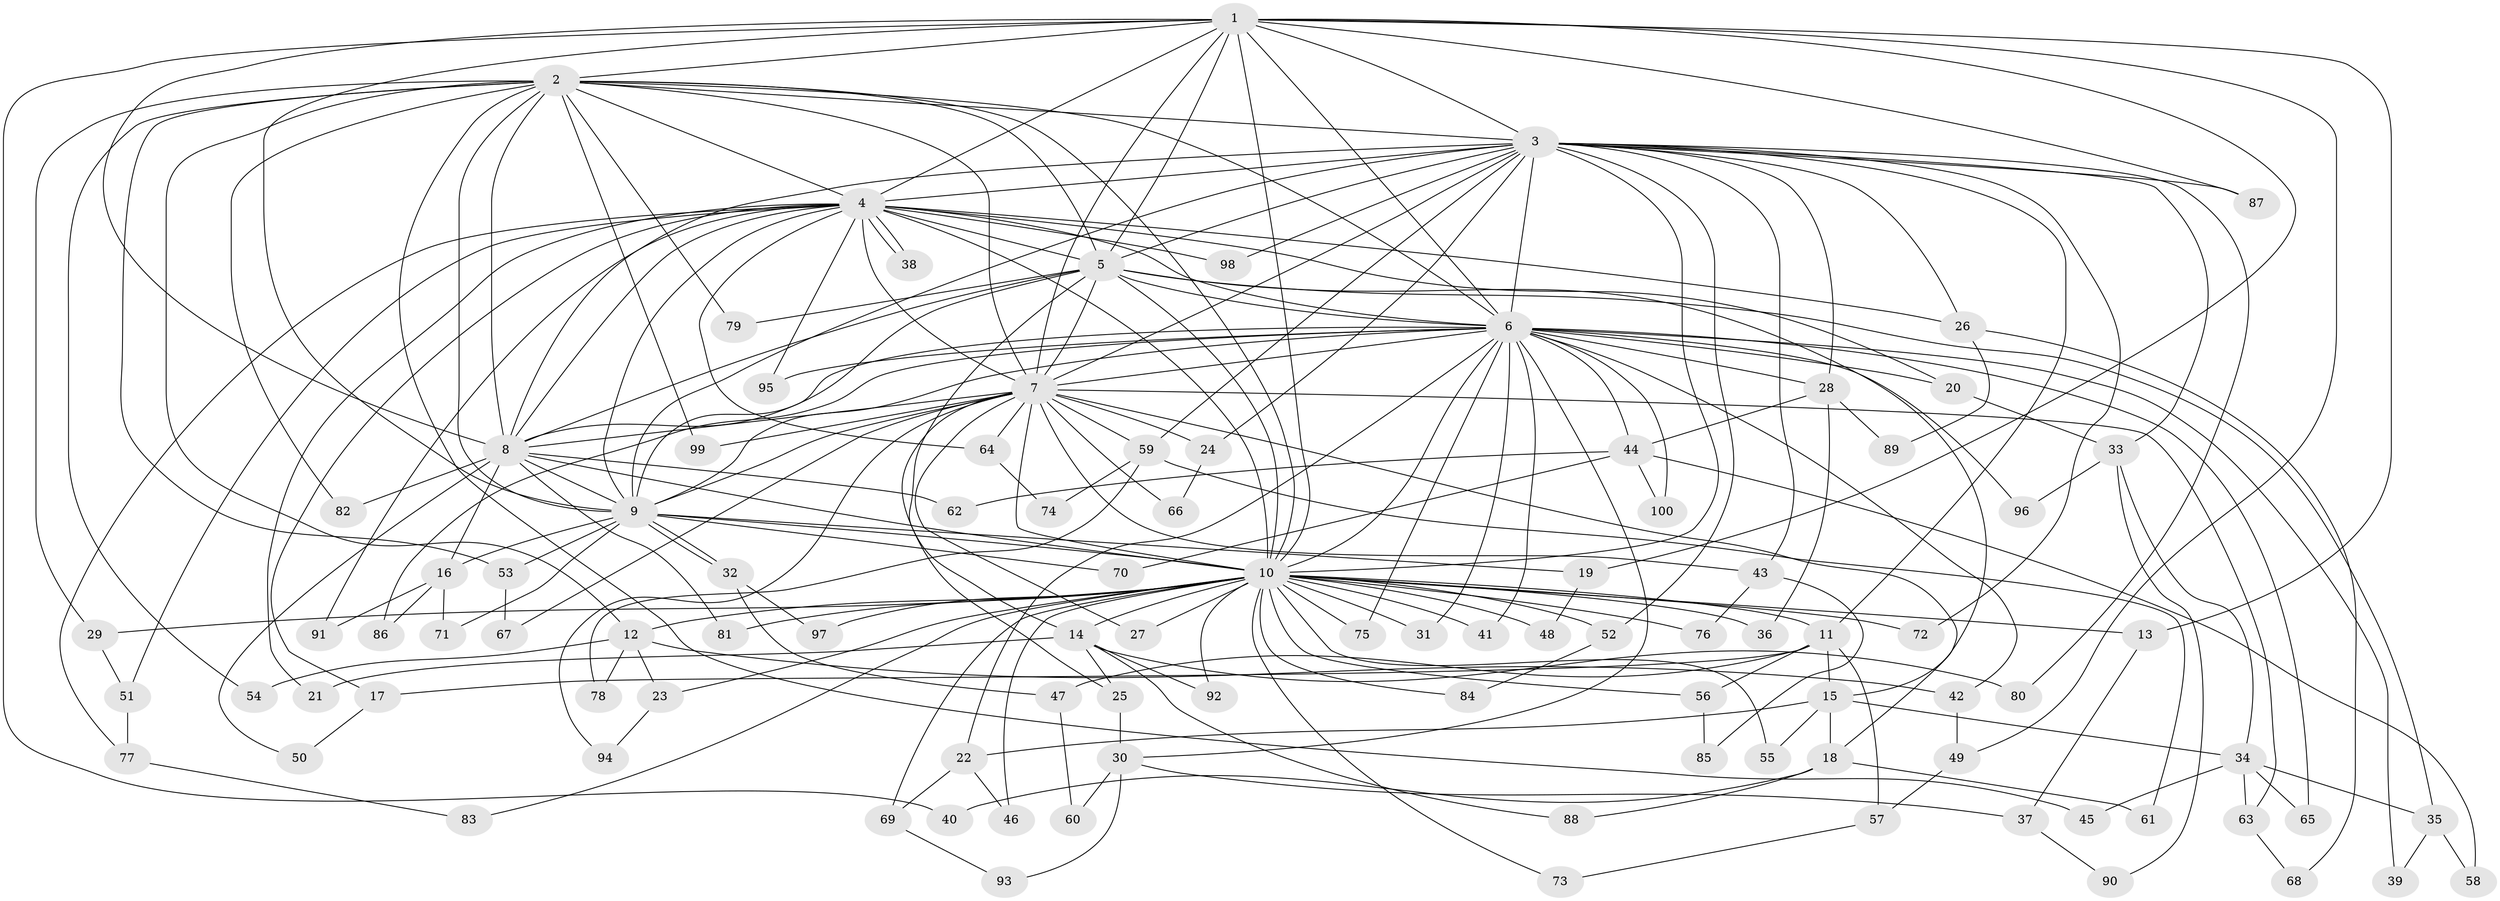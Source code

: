 // coarse degree distribution, {19: 0.014285714285714285, 15: 0.014285714285714285, 17: 0.014285714285714285, 10: 0.02857142857142857, 21: 0.014285714285714285, 16: 0.014285714285714285, 12: 0.014285714285714285, 28: 0.014285714285714285, 7: 0.014285714285714285, 5: 0.1, 3: 0.22857142857142856, 13: 0.014285714285714285, 2: 0.4714285714285714, 4: 0.014285714285714285, 8: 0.014285714285714285, 1: 0.014285714285714285}
// Generated by graph-tools (version 1.1) at 2025/49/03/04/25 22:49:40]
// undirected, 100 vertices, 225 edges
graph export_dot {
  node [color=gray90,style=filled];
  1;
  2;
  3;
  4;
  5;
  6;
  7;
  8;
  9;
  10;
  11;
  12;
  13;
  14;
  15;
  16;
  17;
  18;
  19;
  20;
  21;
  22;
  23;
  24;
  25;
  26;
  27;
  28;
  29;
  30;
  31;
  32;
  33;
  34;
  35;
  36;
  37;
  38;
  39;
  40;
  41;
  42;
  43;
  44;
  45;
  46;
  47;
  48;
  49;
  50;
  51;
  52;
  53;
  54;
  55;
  56;
  57;
  58;
  59;
  60;
  61;
  62;
  63;
  64;
  65;
  66;
  67;
  68;
  69;
  70;
  71;
  72;
  73;
  74;
  75;
  76;
  77;
  78;
  79;
  80;
  81;
  82;
  83;
  84;
  85;
  86;
  87;
  88;
  89;
  90;
  91;
  92;
  93;
  94;
  95;
  96;
  97;
  98;
  99;
  100;
  1 -- 2;
  1 -- 3;
  1 -- 4;
  1 -- 5;
  1 -- 6;
  1 -- 7;
  1 -- 8;
  1 -- 9;
  1 -- 10;
  1 -- 13;
  1 -- 19;
  1 -- 40;
  1 -- 49;
  1 -- 87;
  2 -- 3;
  2 -- 4;
  2 -- 5;
  2 -- 6;
  2 -- 7;
  2 -- 8;
  2 -- 9;
  2 -- 10;
  2 -- 12;
  2 -- 29;
  2 -- 45;
  2 -- 53;
  2 -- 54;
  2 -- 79;
  2 -- 82;
  2 -- 99;
  3 -- 4;
  3 -- 5;
  3 -- 6;
  3 -- 7;
  3 -- 8;
  3 -- 9;
  3 -- 10;
  3 -- 11;
  3 -- 24;
  3 -- 26;
  3 -- 28;
  3 -- 33;
  3 -- 43;
  3 -- 52;
  3 -- 59;
  3 -- 72;
  3 -- 80;
  3 -- 87;
  3 -- 98;
  4 -- 5;
  4 -- 6;
  4 -- 7;
  4 -- 8;
  4 -- 9;
  4 -- 10;
  4 -- 17;
  4 -- 20;
  4 -- 21;
  4 -- 26;
  4 -- 38;
  4 -- 38;
  4 -- 51;
  4 -- 64;
  4 -- 77;
  4 -- 91;
  4 -- 95;
  4 -- 98;
  5 -- 6;
  5 -- 7;
  5 -- 8;
  5 -- 9;
  5 -- 10;
  5 -- 14;
  5 -- 15;
  5 -- 35;
  5 -- 79;
  6 -- 7;
  6 -- 8;
  6 -- 9;
  6 -- 10;
  6 -- 20;
  6 -- 22;
  6 -- 28;
  6 -- 30;
  6 -- 31;
  6 -- 39;
  6 -- 41;
  6 -- 42;
  6 -- 44;
  6 -- 65;
  6 -- 75;
  6 -- 86;
  6 -- 95;
  6 -- 96;
  6 -- 100;
  7 -- 8;
  7 -- 9;
  7 -- 10;
  7 -- 18;
  7 -- 24;
  7 -- 25;
  7 -- 27;
  7 -- 43;
  7 -- 59;
  7 -- 63;
  7 -- 64;
  7 -- 66;
  7 -- 67;
  7 -- 94;
  7 -- 99;
  8 -- 9;
  8 -- 10;
  8 -- 16;
  8 -- 50;
  8 -- 62;
  8 -- 81;
  8 -- 82;
  9 -- 10;
  9 -- 16;
  9 -- 19;
  9 -- 32;
  9 -- 32;
  9 -- 53;
  9 -- 70;
  9 -- 71;
  10 -- 11;
  10 -- 12;
  10 -- 13;
  10 -- 14;
  10 -- 23;
  10 -- 27;
  10 -- 29;
  10 -- 31;
  10 -- 36;
  10 -- 41;
  10 -- 46;
  10 -- 48;
  10 -- 52;
  10 -- 55;
  10 -- 56;
  10 -- 69;
  10 -- 72;
  10 -- 73;
  10 -- 75;
  10 -- 76;
  10 -- 81;
  10 -- 83;
  10 -- 84;
  10 -- 92;
  10 -- 97;
  11 -- 15;
  11 -- 17;
  11 -- 47;
  11 -- 56;
  11 -- 57;
  12 -- 23;
  12 -- 42;
  12 -- 54;
  12 -- 78;
  13 -- 37;
  14 -- 21;
  14 -- 25;
  14 -- 80;
  14 -- 88;
  14 -- 92;
  15 -- 18;
  15 -- 22;
  15 -- 34;
  15 -- 55;
  16 -- 71;
  16 -- 86;
  16 -- 91;
  17 -- 50;
  18 -- 40;
  18 -- 61;
  18 -- 88;
  19 -- 48;
  20 -- 33;
  22 -- 46;
  22 -- 69;
  23 -- 94;
  24 -- 66;
  25 -- 30;
  26 -- 68;
  26 -- 89;
  28 -- 36;
  28 -- 44;
  28 -- 89;
  29 -- 51;
  30 -- 37;
  30 -- 60;
  30 -- 93;
  32 -- 47;
  32 -- 97;
  33 -- 34;
  33 -- 90;
  33 -- 96;
  34 -- 35;
  34 -- 45;
  34 -- 63;
  34 -- 65;
  35 -- 39;
  35 -- 58;
  37 -- 90;
  42 -- 49;
  43 -- 76;
  43 -- 85;
  44 -- 58;
  44 -- 62;
  44 -- 70;
  44 -- 100;
  47 -- 60;
  49 -- 57;
  51 -- 77;
  52 -- 84;
  53 -- 67;
  56 -- 85;
  57 -- 73;
  59 -- 61;
  59 -- 74;
  59 -- 78;
  63 -- 68;
  64 -- 74;
  69 -- 93;
  77 -- 83;
}
